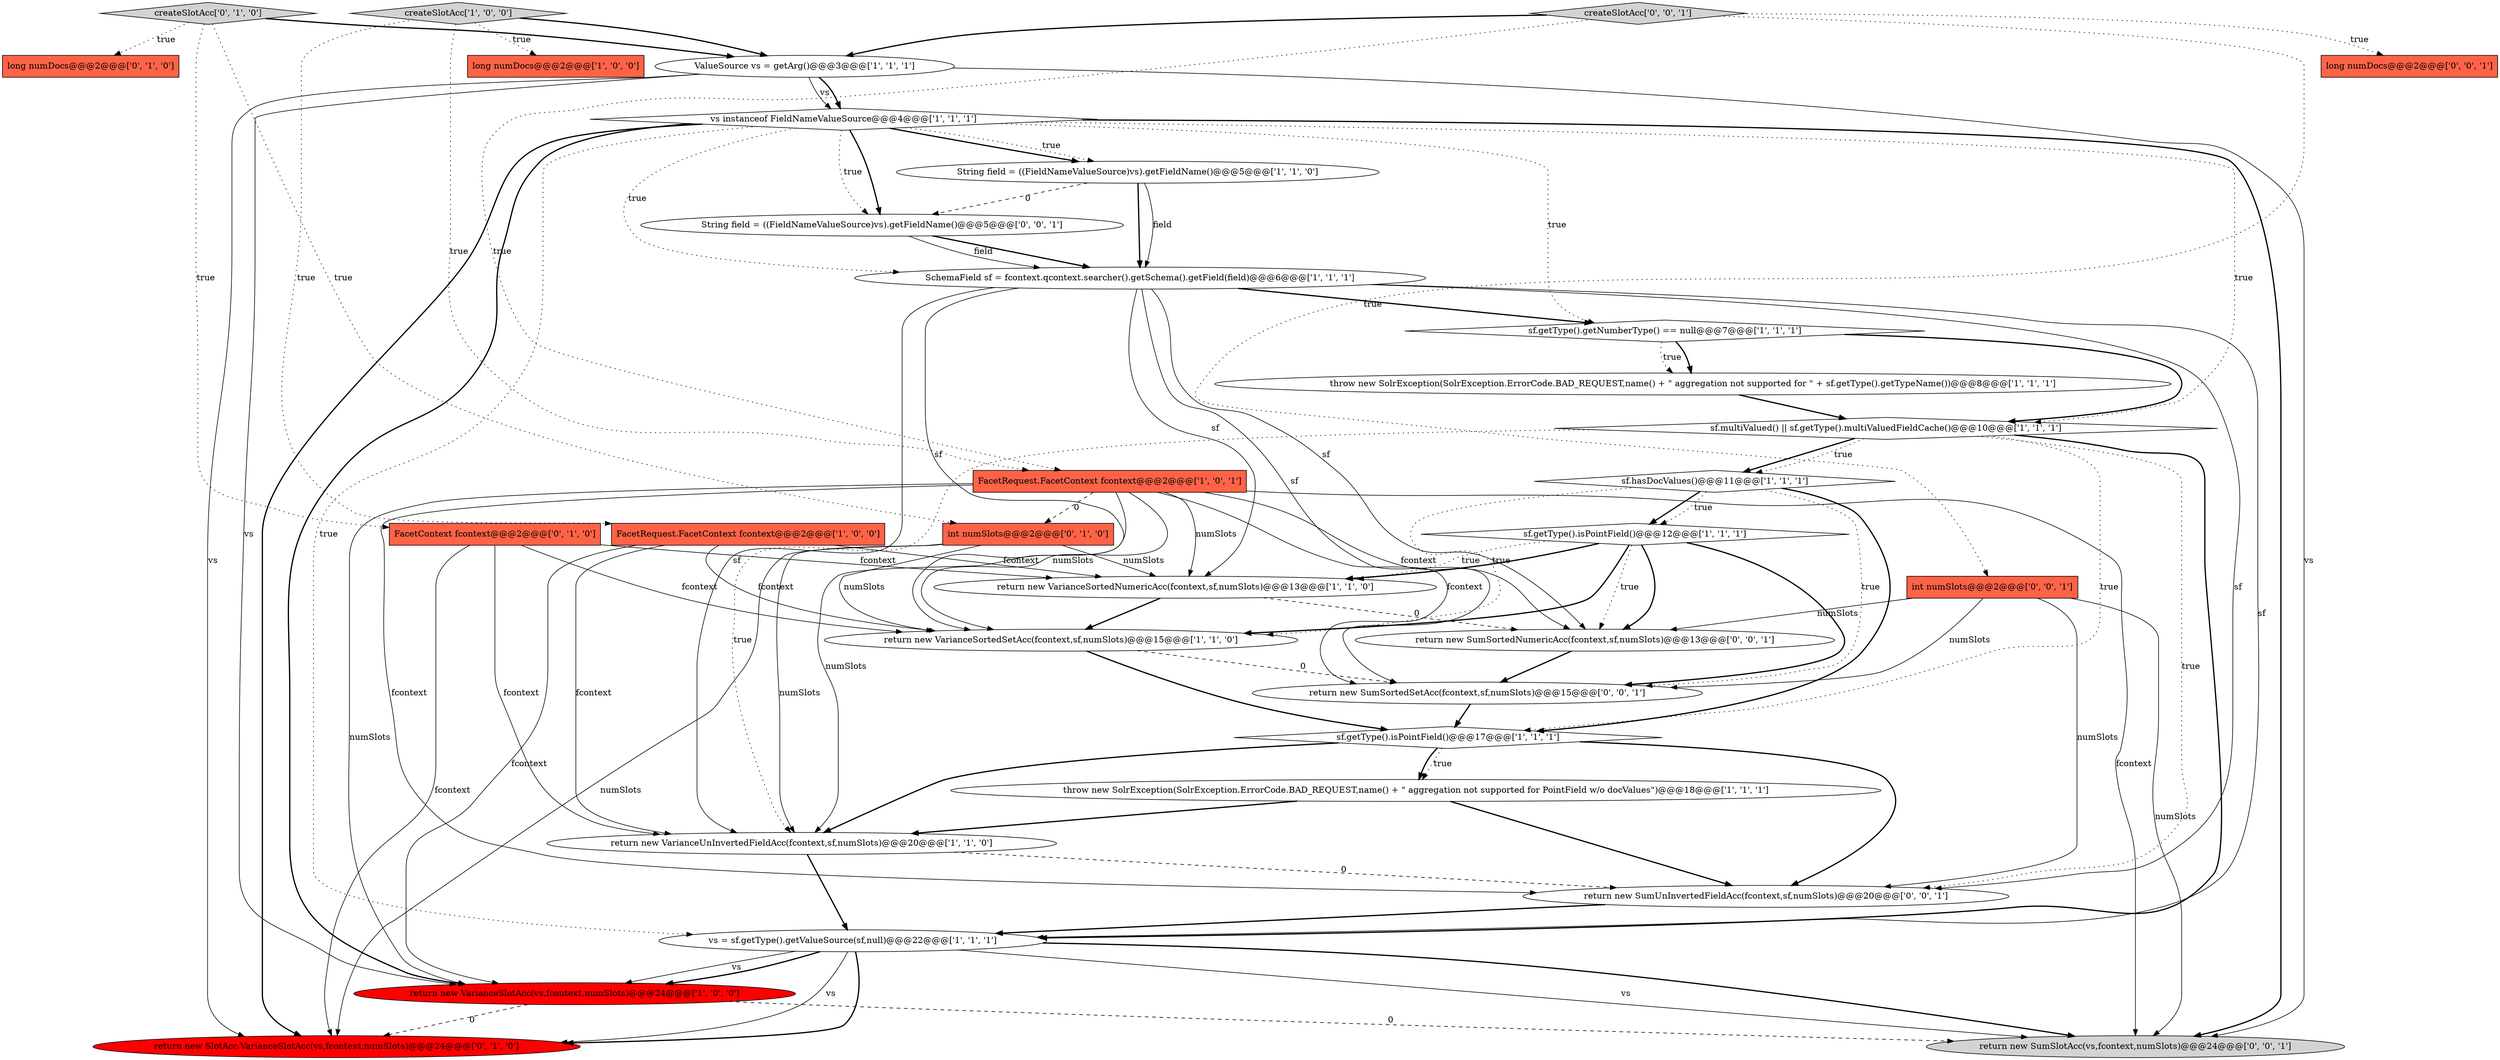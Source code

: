 digraph {
20 [style = filled, label = "createSlotAcc['0', '1', '0']", fillcolor = lightgray, shape = diamond image = "AAA0AAABBB2BBB"];
8 [style = filled, label = "FacetRequest.FacetContext fcontext@@@2@@@['1', '0', '1']", fillcolor = tomato, shape = box image = "AAA0AAABBB1BBB"];
18 [style = filled, label = "sf.multiValued() || sf.getType().multiValuedFieldCache()@@@10@@@['1', '1', '1']", fillcolor = white, shape = diamond image = "AAA0AAABBB1BBB"];
28 [style = filled, label = "String field = ((FieldNameValueSource)vs).getFieldName()@@@5@@@['0', '0', '1']", fillcolor = white, shape = ellipse image = "AAA0AAABBB3BBB"];
2 [style = filled, label = "FacetRequest.FacetContext fcontext@@@2@@@['1', '0', '0']", fillcolor = tomato, shape = box image = "AAA0AAABBB1BBB"];
19 [style = filled, label = "sf.hasDocValues()@@@11@@@['1', '1', '1']", fillcolor = white, shape = diamond image = "AAA0AAABBB1BBB"];
22 [style = filled, label = "FacetContext fcontext@@@2@@@['0', '1', '0']", fillcolor = tomato, shape = box image = "AAA0AAABBB2BBB"];
0 [style = filled, label = "long numDocs@@@2@@@['1', '0', '0']", fillcolor = tomato, shape = box image = "AAA0AAABBB1BBB"];
27 [style = filled, label = "createSlotAcc['0', '0', '1']", fillcolor = lightgray, shape = diamond image = "AAA0AAABBB3BBB"];
11 [style = filled, label = "sf.getType().isPointField()@@@12@@@['1', '1', '1']", fillcolor = white, shape = diamond image = "AAA0AAABBB1BBB"];
31 [style = filled, label = "long numDocs@@@2@@@['0', '0', '1']", fillcolor = tomato, shape = box image = "AAA0AAABBB3BBB"];
6 [style = filled, label = "SchemaField sf = fcontext.qcontext.searcher().getSchema().getField(field)@@@6@@@['1', '1', '1']", fillcolor = white, shape = ellipse image = "AAA0AAABBB1BBB"];
3 [style = filled, label = "ValueSource vs = getArg()@@@3@@@['1', '1', '1']", fillcolor = white, shape = ellipse image = "AAA0AAABBB1BBB"];
9 [style = filled, label = "return new VarianceUnInvertedFieldAcc(fcontext,sf,numSlots)@@@20@@@['1', '1', '0']", fillcolor = white, shape = ellipse image = "AAA0AAABBB1BBB"];
10 [style = filled, label = "throw new SolrException(SolrException.ErrorCode.BAD_REQUEST,name() + \" aggregation not supported for PointField w/o docValues\")@@@18@@@['1', '1', '1']", fillcolor = white, shape = ellipse image = "AAA0AAABBB1BBB"];
23 [style = filled, label = "return new SlotAcc.VarianceSlotAcc(vs,fcontext,numSlots)@@@24@@@['0', '1', '0']", fillcolor = red, shape = ellipse image = "AAA1AAABBB2BBB"];
5 [style = filled, label = "return new VarianceSlotAcc(vs,fcontext,numSlots)@@@24@@@['1', '0', '0']", fillcolor = red, shape = ellipse image = "AAA1AAABBB1BBB"];
15 [style = filled, label = "sf.getType().isPointField()@@@17@@@['1', '1', '1']", fillcolor = white, shape = diamond image = "AAA0AAABBB1BBB"];
7 [style = filled, label = "createSlotAcc['1', '0', '0']", fillcolor = lightgray, shape = diamond image = "AAA0AAABBB1BBB"];
32 [style = filled, label = "return new SumSlotAcc(vs,fcontext,numSlots)@@@24@@@['0', '0', '1']", fillcolor = lightgray, shape = ellipse image = "AAA0AAABBB3BBB"];
14 [style = filled, label = "String field = ((FieldNameValueSource)vs).getFieldName()@@@5@@@['1', '1', '0']", fillcolor = white, shape = ellipse image = "AAA0AAABBB1BBB"];
13 [style = filled, label = "return new VarianceSortedSetAcc(fcontext,sf,numSlots)@@@15@@@['1', '1', '0']", fillcolor = white, shape = ellipse image = "AAA0AAABBB1BBB"];
16 [style = filled, label = "vs = sf.getType().getValueSource(sf,null)@@@22@@@['1', '1', '1']", fillcolor = white, shape = ellipse image = "AAA0AAABBB1BBB"];
4 [style = filled, label = "throw new SolrException(SolrException.ErrorCode.BAD_REQUEST,name() + \" aggregation not supported for \" + sf.getType().getTypeName())@@@8@@@['1', '1', '1']", fillcolor = white, shape = ellipse image = "AAA0AAABBB1BBB"];
29 [style = filled, label = "return new SumSortedNumericAcc(fcontext,sf,numSlots)@@@13@@@['0', '0', '1']", fillcolor = white, shape = ellipse image = "AAA0AAABBB3BBB"];
30 [style = filled, label = "int numSlots@@@2@@@['0', '0', '1']", fillcolor = tomato, shape = box image = "AAA0AAABBB3BBB"];
12 [style = filled, label = "vs instanceof FieldNameValueSource@@@4@@@['1', '1', '1']", fillcolor = white, shape = diamond image = "AAA0AAABBB1BBB"];
26 [style = filled, label = "return new SumUnInvertedFieldAcc(fcontext,sf,numSlots)@@@20@@@['0', '0', '1']", fillcolor = white, shape = ellipse image = "AAA0AAABBB3BBB"];
21 [style = filled, label = "long numDocs@@@2@@@['0', '1', '0']", fillcolor = tomato, shape = box image = "AAA0AAABBB2BBB"];
17 [style = filled, label = "return new VarianceSortedNumericAcc(fcontext,sf,numSlots)@@@13@@@['1', '1', '0']", fillcolor = white, shape = ellipse image = "AAA0AAABBB1BBB"];
24 [style = filled, label = "int numSlots@@@2@@@['0', '1', '0']", fillcolor = tomato, shape = box image = "AAA1AAABBB2BBB"];
25 [style = filled, label = "return new SumSortedSetAcc(fcontext,sf,numSlots)@@@15@@@['0', '0', '1']", fillcolor = white, shape = ellipse image = "AAA0AAABBB3BBB"];
1 [style = filled, label = "sf.getType().getNumberType() == null@@@7@@@['1', '1', '1']", fillcolor = white, shape = diamond image = "AAA0AAABBB1BBB"];
15->10 [style = bold, label=""];
28->6 [style = bold, label=""];
12->5 [style = bold, label=""];
3->23 [style = solid, label="vs"];
6->29 [style = solid, label="sf"];
18->15 [style = dotted, label="true"];
11->29 [style = bold, label=""];
19->11 [style = bold, label=""];
6->25 [style = solid, label="sf"];
13->25 [style = dashed, label="0"];
9->16 [style = bold, label=""];
30->32 [style = solid, label="numSlots"];
19->11 [style = dotted, label="true"];
11->13 [style = bold, label=""];
3->12 [style = solid, label="vs"];
25->15 [style = bold, label=""];
19->15 [style = bold, label=""];
8->29 [style = solid, label="fcontext"];
3->32 [style = solid, label="vs"];
16->5 [style = solid, label="vs"];
11->25 [style = bold, label=""];
1->4 [style = bold, label=""];
2->17 [style = solid, label="fcontext"];
12->28 [style = bold, label=""];
30->26 [style = solid, label="numSlots"];
20->24 [style = dotted, label="true"];
3->5 [style = solid, label="vs"];
5->23 [style = dashed, label="0"];
2->9 [style = solid, label="fcontext"];
16->23 [style = solid, label="vs"];
8->26 [style = solid, label="fcontext"];
18->19 [style = bold, label=""];
15->10 [style = dotted, label="true"];
4->18 [style = bold, label=""];
12->18 [style = dotted, label="true"];
1->4 [style = dotted, label="true"];
20->3 [style = bold, label=""];
10->26 [style = bold, label=""];
16->32 [style = bold, label=""];
27->8 [style = dotted, label="true"];
8->9 [style = solid, label="numSlots"];
5->32 [style = dashed, label="0"];
26->16 [style = bold, label=""];
22->9 [style = solid, label="fcontext"];
24->23 [style = solid, label="numSlots"];
12->6 [style = dotted, label="true"];
15->9 [style = bold, label=""];
18->26 [style = dotted, label="true"];
12->14 [style = bold, label=""];
11->17 [style = bold, label=""];
13->15 [style = bold, label=""];
20->22 [style = dotted, label="true"];
14->6 [style = solid, label="field"];
24->9 [style = solid, label="numSlots"];
7->8 [style = dotted, label="true"];
2->5 [style = solid, label="fcontext"];
14->6 [style = bold, label=""];
22->17 [style = solid, label="fcontext"];
7->2 [style = dotted, label="true"];
14->28 [style = dashed, label="0"];
30->25 [style = solid, label="numSlots"];
28->6 [style = solid, label="field"];
11->29 [style = dotted, label="true"];
18->19 [style = dotted, label="true"];
12->32 [style = bold, label=""];
11->17 [style = dotted, label="true"];
6->13 [style = solid, label="sf"];
3->12 [style = bold, label=""];
16->23 [style = bold, label=""];
7->0 [style = dotted, label="true"];
2->13 [style = solid, label="fcontext"];
6->16 [style = solid, label="sf"];
30->29 [style = solid, label="numSlots"];
6->1 [style = bold, label=""];
27->31 [style = dotted, label="true"];
6->26 [style = solid, label="sf"];
18->9 [style = dotted, label="true"];
9->26 [style = dashed, label="0"];
16->5 [style = bold, label=""];
17->13 [style = bold, label=""];
10->9 [style = bold, label=""];
8->32 [style = solid, label="fcontext"];
18->16 [style = bold, label=""];
19->25 [style = dotted, label="true"];
16->32 [style = solid, label="vs"];
8->25 [style = solid, label="fcontext"];
27->3 [style = bold, label=""];
12->1 [style = dotted, label="true"];
29->25 [style = bold, label=""];
1->18 [style = bold, label=""];
24->13 [style = solid, label="numSlots"];
19->13 [style = dotted, label="true"];
8->17 [style = solid, label="numSlots"];
20->21 [style = dotted, label="true"];
8->24 [style = dashed, label="0"];
17->29 [style = dashed, label="0"];
24->17 [style = solid, label="numSlots"];
7->3 [style = bold, label=""];
15->26 [style = bold, label=""];
12->28 [style = dotted, label="true"];
6->9 [style = solid, label="sf"];
12->14 [style = dotted, label="true"];
27->30 [style = dotted, label="true"];
8->13 [style = solid, label="numSlots"];
12->16 [style = dotted, label="true"];
8->5 [style = solid, label="numSlots"];
6->17 [style = solid, label="sf"];
12->23 [style = bold, label=""];
22->13 [style = solid, label="fcontext"];
22->23 [style = solid, label="fcontext"];
}
